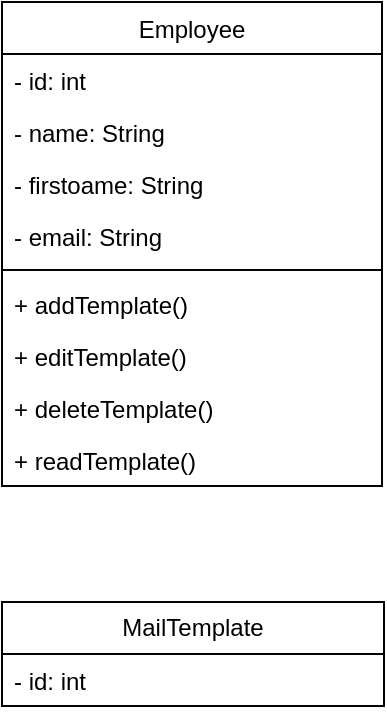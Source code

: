 <mxfile version="24.7.4">
  <diagram name="Page-1" id="y5-NePWyKyB3006rCJuu">
    <mxGraphModel dx="1434" dy="786" grid="1" gridSize="10" guides="1" tooltips="1" connect="1" arrows="1" fold="1" page="1" pageScale="1" pageWidth="827" pageHeight="1169" math="0" shadow="0">
      <root>
        <mxCell id="0" />
        <mxCell id="1" parent="0" />
        <mxCell id="XV_oDtT-e7JMHB48_pIF-1" value="MailTemplate" style="swimlane;fontStyle=0;childLayout=stackLayout;horizontal=1;startSize=26;fillColor=none;horizontalStack=0;resizeParent=1;resizeParentMax=0;resizeLast=0;collapsible=1;marginBottom=0;whiteSpace=wrap;html=1;" parent="1" vertex="1">
          <mxGeometry x="319" y="410" width="191" height="52" as="geometry">
            <mxRectangle x="120" y="110" width="90" height="30" as="alternateBounds" />
          </mxGeometry>
        </mxCell>
        <mxCell id="Rz-bHEp62rpbyktzOpVH-1" value="- id: int" style="text;strokeColor=none;fillColor=none;align=left;verticalAlign=top;spacingLeft=4;spacingRight=4;overflow=hidden;rotatable=0;points=[[0,0.5],[1,0.5]];portConstraint=eastwest;whiteSpace=wrap;html=1;" vertex="1" parent="XV_oDtT-e7JMHB48_pIF-1">
          <mxGeometry y="26" width="191" height="26" as="geometry" />
        </mxCell>
        <mxCell id="XV_oDtT-e7JMHB48_pIF-5" value="&lt;span style=&quot;font-weight: 400;&quot;&gt;Employee&lt;/span&gt;" style="swimlane;fontStyle=1;align=center;verticalAlign=top;childLayout=stackLayout;horizontal=1;startSize=26;horizontalStack=0;resizeParent=1;resizeParentMax=0;resizeLast=0;collapsible=1;marginBottom=0;whiteSpace=wrap;html=1;" parent="1" vertex="1">
          <mxGeometry x="319" y="110" width="190" height="242" as="geometry" />
        </mxCell>
        <mxCell id="XV_oDtT-e7JMHB48_pIF-2" value="- id: int" style="text;strokeColor=none;fillColor=none;align=left;verticalAlign=top;spacingLeft=4;spacingRight=4;overflow=hidden;rotatable=0;points=[[0,0.5],[1,0.5]];portConstraint=eastwest;whiteSpace=wrap;html=1;" parent="XV_oDtT-e7JMHB48_pIF-5" vertex="1">
          <mxGeometry y="26" width="190" height="26" as="geometry" />
        </mxCell>
        <mxCell id="XV_oDtT-e7JMHB48_pIF-3" value="- name: String" style="text;strokeColor=none;fillColor=none;align=left;verticalAlign=top;spacingLeft=4;spacingRight=4;overflow=hidden;rotatable=0;points=[[0,0.5],[1,0.5]];portConstraint=eastwest;whiteSpace=wrap;html=1;" parent="XV_oDtT-e7JMHB48_pIF-5" vertex="1">
          <mxGeometry y="52" width="190" height="26" as="geometry" />
        </mxCell>
        <mxCell id="XV_oDtT-e7JMHB48_pIF-28" value="- firstoame: String" style="text;strokeColor=none;fillColor=none;align=left;verticalAlign=top;spacingLeft=4;spacingRight=4;overflow=hidden;rotatable=0;points=[[0,0.5],[1,0.5]];portConstraint=eastwest;whiteSpace=wrap;html=1;" parent="XV_oDtT-e7JMHB48_pIF-5" vertex="1">
          <mxGeometry y="78" width="190" height="26" as="geometry" />
        </mxCell>
        <mxCell id="XV_oDtT-e7JMHB48_pIF-4" value="- email: String" style="text;strokeColor=none;fillColor=none;align=left;verticalAlign=top;spacingLeft=4;spacingRight=4;overflow=hidden;rotatable=0;points=[[0,0.5],[1,0.5]];portConstraint=eastwest;whiteSpace=wrap;html=1;" parent="XV_oDtT-e7JMHB48_pIF-5" vertex="1">
          <mxGeometry y="104" width="190" height="26" as="geometry" />
        </mxCell>
        <mxCell id="XV_oDtT-e7JMHB48_pIF-7" value="" style="line;strokeWidth=1;fillColor=none;align=left;verticalAlign=middle;spacingTop=-1;spacingLeft=3;spacingRight=3;rotatable=0;labelPosition=right;points=[];portConstraint=eastwest;strokeColor=inherit;" parent="XV_oDtT-e7JMHB48_pIF-5" vertex="1">
          <mxGeometry y="130" width="190" height="8" as="geometry" />
        </mxCell>
        <mxCell id="XV_oDtT-e7JMHB48_pIF-9" value="+ addTemplate()" style="text;strokeColor=none;fillColor=none;align=left;verticalAlign=top;spacingLeft=4;spacingRight=4;overflow=hidden;rotatable=0;points=[[0,0.5],[1,0.5]];portConstraint=eastwest;whiteSpace=wrap;html=1;" parent="XV_oDtT-e7JMHB48_pIF-5" vertex="1">
          <mxGeometry y="138" width="190" height="26" as="geometry" />
        </mxCell>
        <mxCell id="XV_oDtT-e7JMHB48_pIF-8" value="+ editTemplate()" style="text;strokeColor=none;fillColor=none;align=left;verticalAlign=top;spacingLeft=4;spacingRight=4;overflow=hidden;rotatable=0;points=[[0,0.5],[1,0.5]];portConstraint=eastwest;whiteSpace=wrap;html=1;" parent="XV_oDtT-e7JMHB48_pIF-5" vertex="1">
          <mxGeometry y="164" width="190" height="26" as="geometry" />
        </mxCell>
        <mxCell id="XV_oDtT-e7JMHB48_pIF-17" value="+ deleteTemplate()" style="text;strokeColor=none;fillColor=none;align=left;verticalAlign=top;spacingLeft=4;spacingRight=4;overflow=hidden;rotatable=0;points=[[0,0.5],[1,0.5]];portConstraint=eastwest;whiteSpace=wrap;html=1;" parent="XV_oDtT-e7JMHB48_pIF-5" vertex="1">
          <mxGeometry y="190" width="190" height="26" as="geometry" />
        </mxCell>
        <mxCell id="XV_oDtT-e7JMHB48_pIF-18" value="+ readTemplate()" style="text;strokeColor=none;fillColor=none;align=left;verticalAlign=top;spacingLeft=4;spacingRight=4;overflow=hidden;rotatable=0;points=[[0,0.5],[1,0.5]];portConstraint=eastwest;whiteSpace=wrap;html=1;" parent="XV_oDtT-e7JMHB48_pIF-5" vertex="1">
          <mxGeometry y="216" width="190" height="26" as="geometry" />
        </mxCell>
      </root>
    </mxGraphModel>
  </diagram>
</mxfile>
